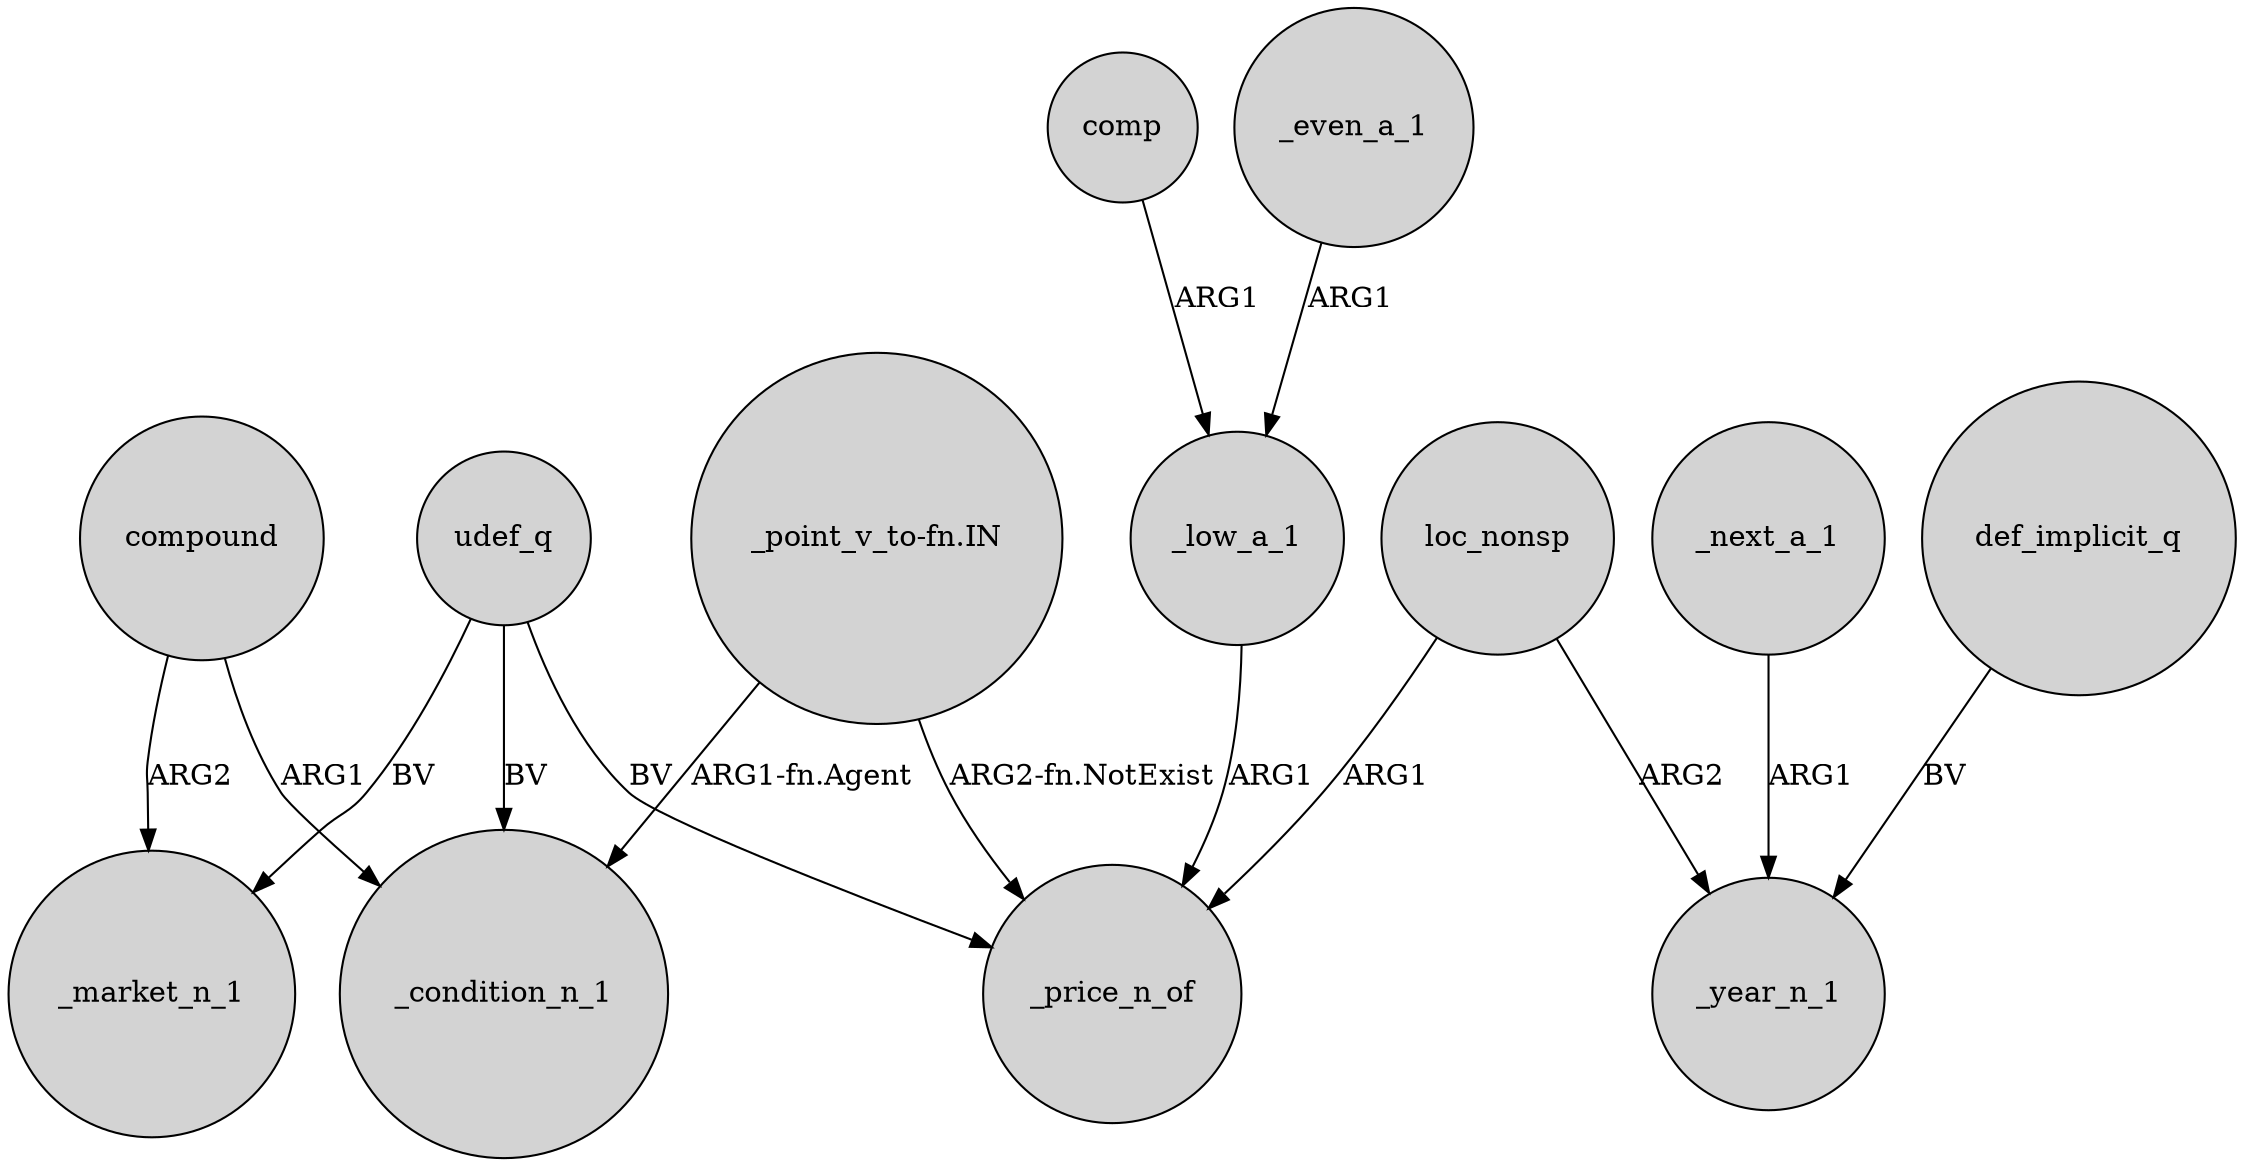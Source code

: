 digraph {
	node [shape=circle style=filled]
	compound -> _market_n_1 [label=ARG2]
	"_point_v_to-fn.IN" -> _condition_n_1 [label="ARG1-fn.Agent"]
	"_point_v_to-fn.IN" -> _price_n_of [label="ARG2-fn.NotExist"]
	compound -> _condition_n_1 [label=ARG1]
	loc_nonsp -> _price_n_of [label=ARG1]
	udef_q -> _market_n_1 [label=BV]
	udef_q -> _price_n_of [label=BV]
	_next_a_1 -> _year_n_1 [label=ARG1]
	def_implicit_q -> _year_n_1 [label=BV]
	_low_a_1 -> _price_n_of [label=ARG1]
	loc_nonsp -> _year_n_1 [label=ARG2]
	comp -> _low_a_1 [label=ARG1]
	_even_a_1 -> _low_a_1 [label=ARG1]
	udef_q -> _condition_n_1 [label=BV]
}
